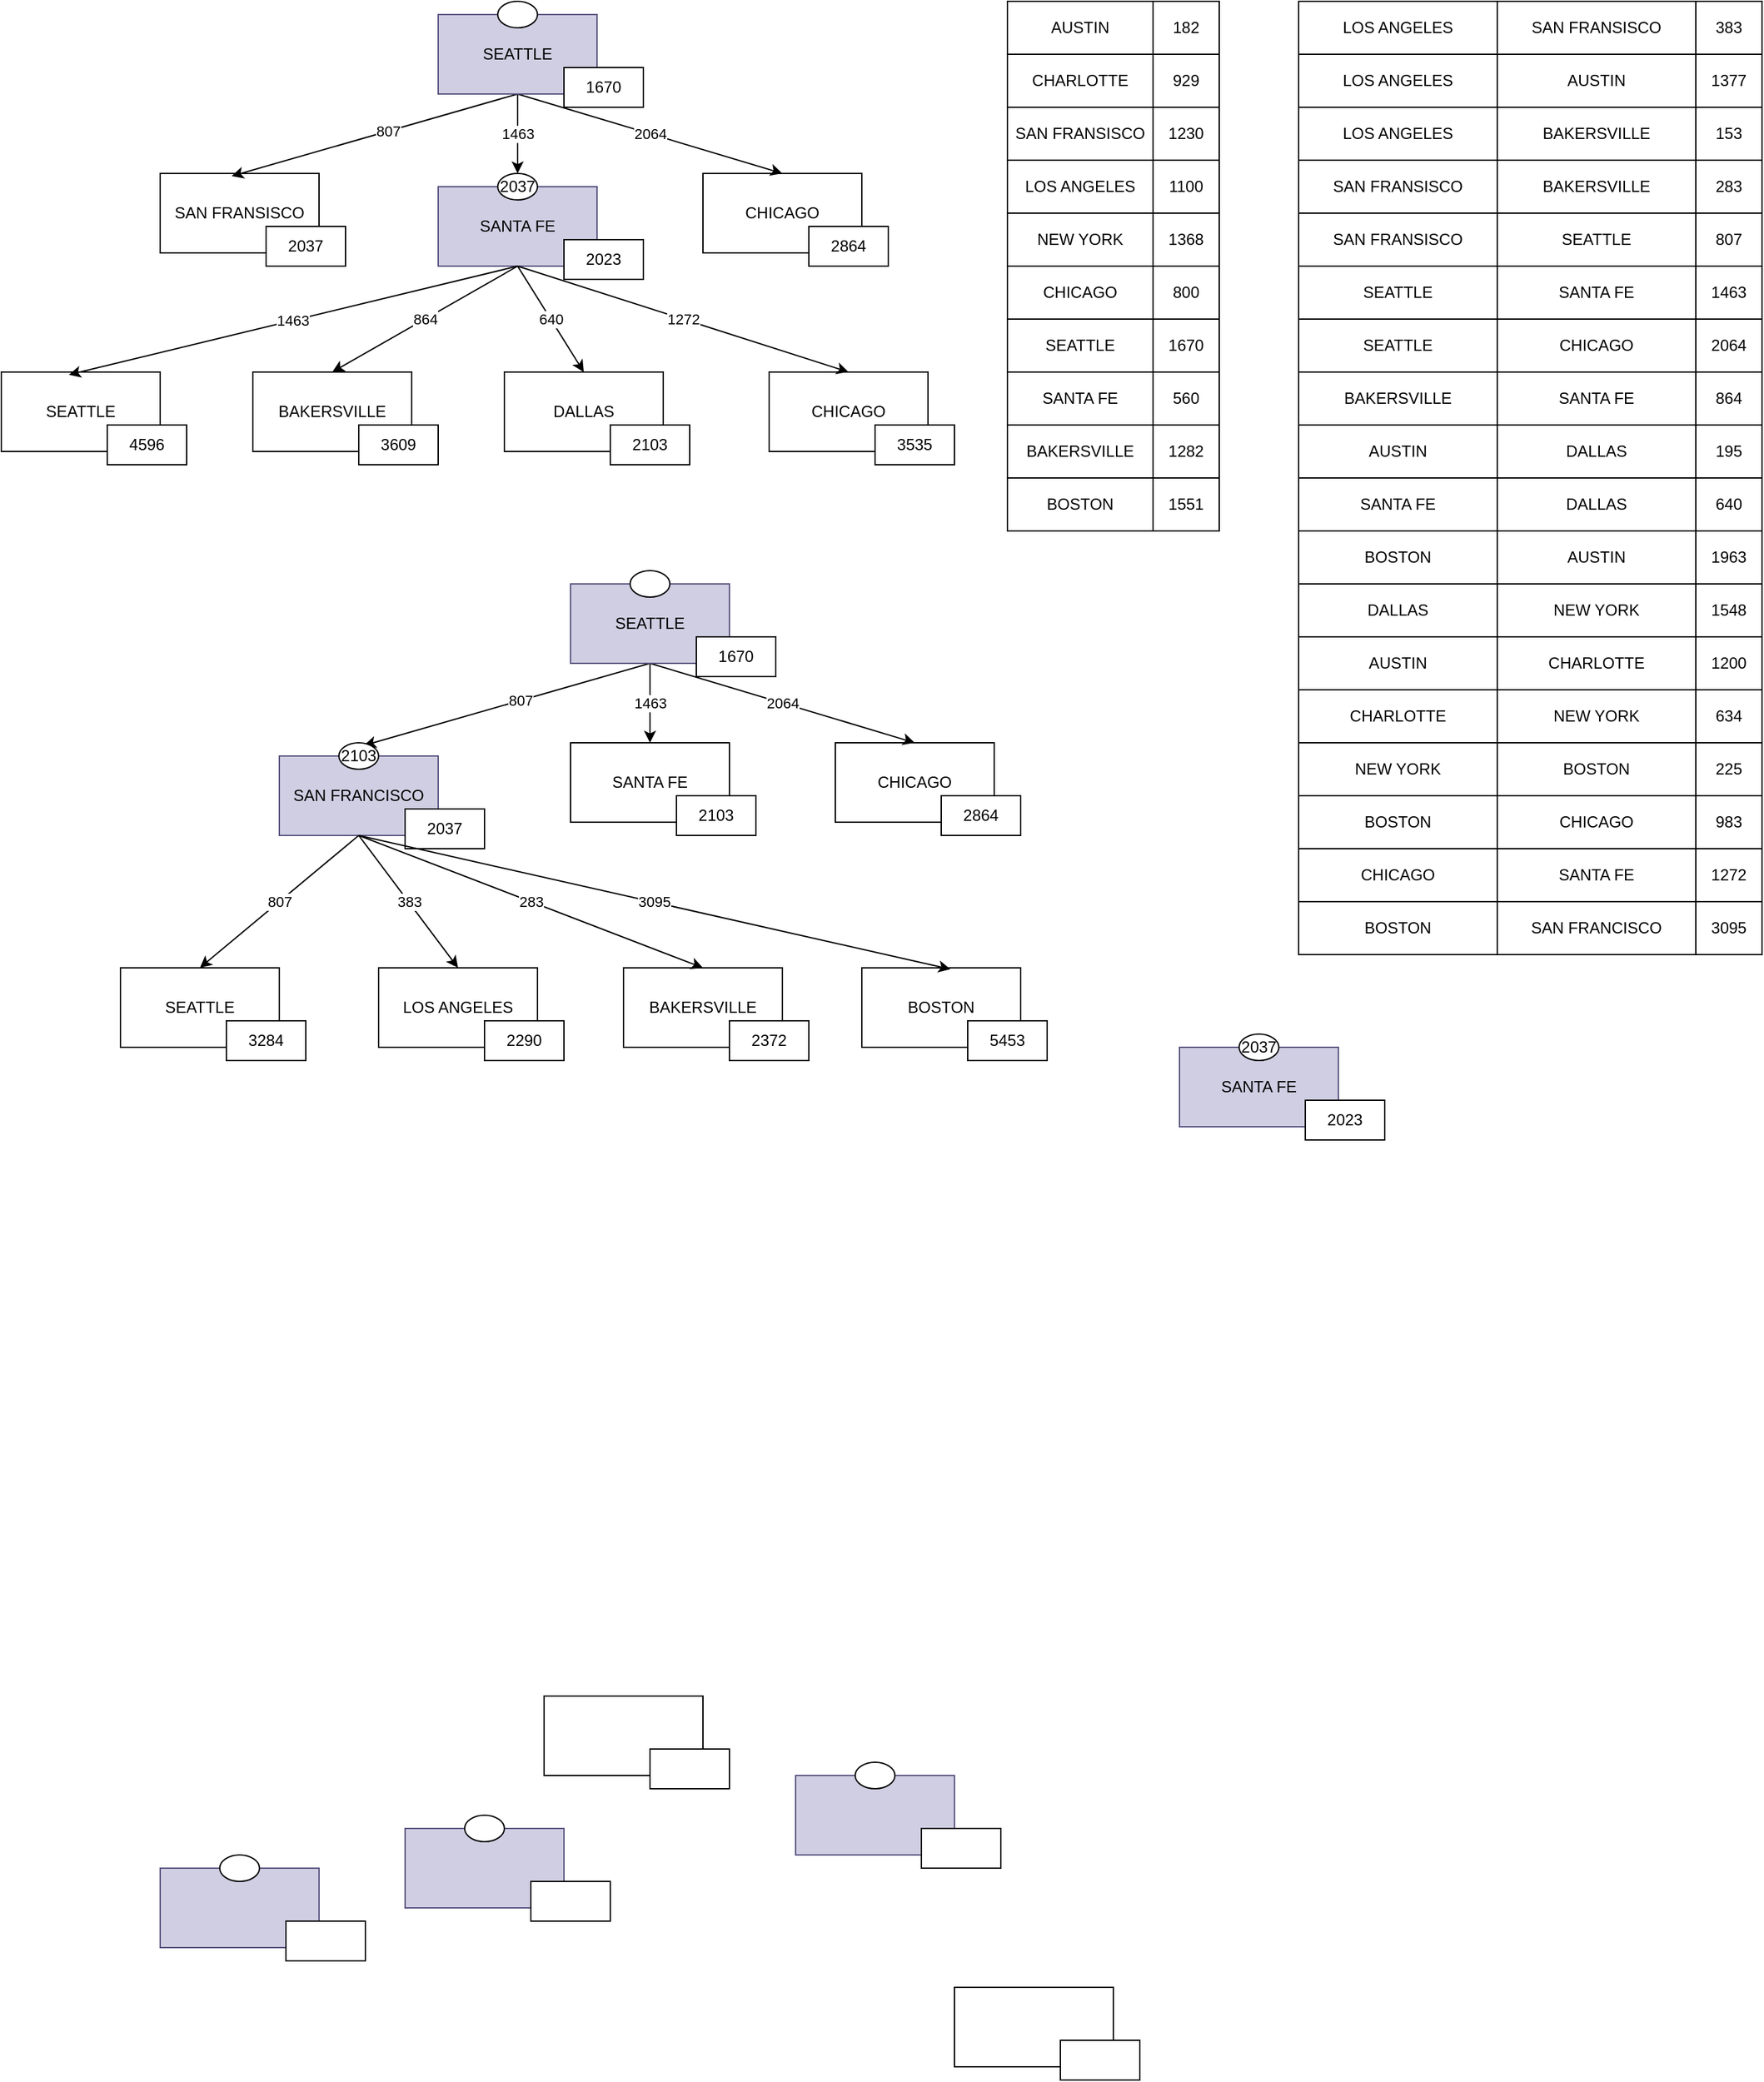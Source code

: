 <mxfile version="13.6.10" type="device"><diagram id="bH9QFuAdgPypdfpo-iJZ" name="Page-1"><mxGraphModel dx="1235" dy="683" grid="1" gridSize="10" guides="1" tooltips="1" connect="1" arrows="1" fold="1" page="1" pageScale="1" pageWidth="850" pageHeight="1100" math="0" shadow="0"><root><mxCell id="0"/><mxCell id="1" parent="0"/><mxCell id="TSPHm5yZlqrIMjkZUSyN-12" value="" style="group" vertex="1" connectable="0" parent="1"><mxGeometry x="530" y="200" width="140" height="70" as="geometry"/></mxCell><mxCell id="TSPHm5yZlqrIMjkZUSyN-13" value="" style="group" vertex="1" connectable="0" parent="TSPHm5yZlqrIMjkZUSyN-12"><mxGeometry width="140" height="70" as="geometry"/></mxCell><mxCell id="TSPHm5yZlqrIMjkZUSyN-14" value="CHICAGO" style="rounded=0;whiteSpace=wrap;html=1;" vertex="1" parent="TSPHm5yZlqrIMjkZUSyN-13"><mxGeometry width="120" height="60" as="geometry"/></mxCell><mxCell id="TSPHm5yZlqrIMjkZUSyN-15" value="2864" style="rounded=0;whiteSpace=wrap;html=1;" vertex="1" parent="TSPHm5yZlqrIMjkZUSyN-13"><mxGeometry x="80" y="40" width="60" height="30" as="geometry"/></mxCell><mxCell id="TSPHm5yZlqrIMjkZUSyN-16" value="" style="group" vertex="1" connectable="0" parent="1"><mxGeometry x="120" y="200" width="140" height="70" as="geometry"/></mxCell><mxCell id="TSPHm5yZlqrIMjkZUSyN-17" value="" style="group" vertex="1" connectable="0" parent="TSPHm5yZlqrIMjkZUSyN-16"><mxGeometry width="140" height="70" as="geometry"/></mxCell><mxCell id="TSPHm5yZlqrIMjkZUSyN-18" value="SAN FRANSISCO" style="rounded=0;whiteSpace=wrap;html=1;" vertex="1" parent="TSPHm5yZlqrIMjkZUSyN-17"><mxGeometry width="120" height="60" as="geometry"/></mxCell><mxCell id="TSPHm5yZlqrIMjkZUSyN-19" value="2037" style="rounded=0;whiteSpace=wrap;html=1;" vertex="1" parent="TSPHm5yZlqrIMjkZUSyN-17"><mxGeometry x="80" y="40" width="60" height="30" as="geometry"/></mxCell><mxCell id="TSPHm5yZlqrIMjkZUSyN-89" value="" style="shape=table;html=1;whiteSpace=wrap;startSize=0;container=1;collapsible=0;childLayout=tableLayout;" vertex="1" parent="1"><mxGeometry x="760" y="70" width="160" height="400" as="geometry"/></mxCell><mxCell id="TSPHm5yZlqrIMjkZUSyN-90" value="" style="shape=partialRectangle;html=1;whiteSpace=wrap;collapsible=0;dropTarget=0;pointerEvents=0;fillColor=none;top=0;left=0;bottom=0;right=0;points=[[0,0.5],[1,0.5]];portConstraint=eastwest;" vertex="1" parent="TSPHm5yZlqrIMjkZUSyN-89"><mxGeometry width="160" height="40" as="geometry"/></mxCell><mxCell id="TSPHm5yZlqrIMjkZUSyN-91" value="AUSTIN" style="shape=partialRectangle;html=1;whiteSpace=wrap;connectable=0;fillColor=none;top=0;left=0;bottom=0;right=0;overflow=hidden;" vertex="1" parent="TSPHm5yZlqrIMjkZUSyN-90"><mxGeometry width="110" height="40" as="geometry"/></mxCell><mxCell id="TSPHm5yZlqrIMjkZUSyN-92" value="182" style="shape=partialRectangle;html=1;whiteSpace=wrap;connectable=0;fillColor=none;top=0;left=0;bottom=0;right=0;overflow=hidden;" vertex="1" parent="TSPHm5yZlqrIMjkZUSyN-90"><mxGeometry x="110" width="50" height="40" as="geometry"/></mxCell><mxCell id="TSPHm5yZlqrIMjkZUSyN-94" value="" style="shape=partialRectangle;html=1;whiteSpace=wrap;collapsible=0;dropTarget=0;pointerEvents=0;fillColor=none;top=0;left=0;bottom=0;right=0;points=[[0,0.5],[1,0.5]];portConstraint=eastwest;" vertex="1" parent="TSPHm5yZlqrIMjkZUSyN-89"><mxGeometry y="40" width="160" height="40" as="geometry"/></mxCell><mxCell id="TSPHm5yZlqrIMjkZUSyN-95" value="CHARLOTTE" style="shape=partialRectangle;html=1;whiteSpace=wrap;connectable=0;fillColor=none;top=0;left=0;bottom=0;right=0;overflow=hidden;" vertex="1" parent="TSPHm5yZlqrIMjkZUSyN-94"><mxGeometry width="110" height="40" as="geometry"/></mxCell><mxCell id="TSPHm5yZlqrIMjkZUSyN-96" value="929" style="shape=partialRectangle;html=1;whiteSpace=wrap;connectable=0;fillColor=none;top=0;left=0;bottom=0;right=0;overflow=hidden;" vertex="1" parent="TSPHm5yZlqrIMjkZUSyN-94"><mxGeometry x="110" width="50" height="40" as="geometry"/></mxCell><mxCell id="TSPHm5yZlqrIMjkZUSyN-98" value="" style="shape=partialRectangle;html=1;whiteSpace=wrap;collapsible=0;dropTarget=0;pointerEvents=0;fillColor=none;top=0;left=0;bottom=0;right=0;points=[[0,0.5],[1,0.5]];portConstraint=eastwest;" vertex="1" parent="TSPHm5yZlqrIMjkZUSyN-89"><mxGeometry y="80" width="160" height="40" as="geometry"/></mxCell><mxCell id="TSPHm5yZlqrIMjkZUSyN-99" value="SAN FRANSISCO" style="shape=partialRectangle;html=1;whiteSpace=wrap;connectable=0;fillColor=none;top=0;left=0;bottom=0;right=0;overflow=hidden;" vertex="1" parent="TSPHm5yZlqrIMjkZUSyN-98"><mxGeometry width="110" height="40" as="geometry"/></mxCell><mxCell id="TSPHm5yZlqrIMjkZUSyN-100" value="1230" style="shape=partialRectangle;html=1;whiteSpace=wrap;connectable=0;fillColor=none;top=0;left=0;bottom=0;right=0;overflow=hidden;" vertex="1" parent="TSPHm5yZlqrIMjkZUSyN-98"><mxGeometry x="110" width="50" height="40" as="geometry"/></mxCell><mxCell id="TSPHm5yZlqrIMjkZUSyN-102" style="shape=partialRectangle;html=1;whiteSpace=wrap;collapsible=0;dropTarget=0;pointerEvents=0;fillColor=none;top=0;left=0;bottom=0;right=0;points=[[0,0.5],[1,0.5]];portConstraint=eastwest;" vertex="1" parent="TSPHm5yZlqrIMjkZUSyN-89"><mxGeometry y="120" width="160" height="40" as="geometry"/></mxCell><mxCell id="TSPHm5yZlqrIMjkZUSyN-103" value="LOS ANGELES" style="shape=partialRectangle;html=1;whiteSpace=wrap;connectable=0;fillColor=none;top=0;left=0;bottom=0;right=0;overflow=hidden;" vertex="1" parent="TSPHm5yZlqrIMjkZUSyN-102"><mxGeometry width="110" height="40" as="geometry"/></mxCell><mxCell id="TSPHm5yZlqrIMjkZUSyN-104" value="1100" style="shape=partialRectangle;html=1;whiteSpace=wrap;connectable=0;fillColor=none;top=0;left=0;bottom=0;right=0;overflow=hidden;" vertex="1" parent="TSPHm5yZlqrIMjkZUSyN-102"><mxGeometry x="110" width="50" height="40" as="geometry"/></mxCell><mxCell id="TSPHm5yZlqrIMjkZUSyN-105" style="shape=partialRectangle;html=1;whiteSpace=wrap;collapsible=0;dropTarget=0;pointerEvents=0;fillColor=none;top=0;left=0;bottom=0;right=0;points=[[0,0.5],[1,0.5]];portConstraint=eastwest;" vertex="1" parent="TSPHm5yZlqrIMjkZUSyN-89"><mxGeometry y="160" width="160" height="40" as="geometry"/></mxCell><mxCell id="TSPHm5yZlqrIMjkZUSyN-106" value="NEW YORK" style="shape=partialRectangle;html=1;whiteSpace=wrap;connectable=0;fillColor=none;top=0;left=0;bottom=0;right=0;overflow=hidden;" vertex="1" parent="TSPHm5yZlqrIMjkZUSyN-105"><mxGeometry width="110" height="40" as="geometry"/></mxCell><mxCell id="TSPHm5yZlqrIMjkZUSyN-107" value="1368" style="shape=partialRectangle;html=1;whiteSpace=wrap;connectable=0;fillColor=none;top=0;left=0;bottom=0;right=0;overflow=hidden;" vertex="1" parent="TSPHm5yZlqrIMjkZUSyN-105"><mxGeometry x="110" width="50" height="40" as="geometry"/></mxCell><mxCell id="TSPHm5yZlqrIMjkZUSyN-108" style="shape=partialRectangle;html=1;whiteSpace=wrap;collapsible=0;dropTarget=0;pointerEvents=0;fillColor=none;top=0;left=0;bottom=0;right=0;points=[[0,0.5],[1,0.5]];portConstraint=eastwest;" vertex="1" parent="TSPHm5yZlqrIMjkZUSyN-89"><mxGeometry y="200" width="160" height="40" as="geometry"/></mxCell><mxCell id="TSPHm5yZlqrIMjkZUSyN-109" value="CHICAGO" style="shape=partialRectangle;html=1;whiteSpace=wrap;connectable=0;fillColor=none;top=0;left=0;bottom=0;right=0;overflow=hidden;" vertex="1" parent="TSPHm5yZlqrIMjkZUSyN-108"><mxGeometry width="110" height="40" as="geometry"/></mxCell><mxCell id="TSPHm5yZlqrIMjkZUSyN-110" value="800" style="shape=partialRectangle;html=1;whiteSpace=wrap;connectable=0;fillColor=none;top=0;left=0;bottom=0;right=0;overflow=hidden;" vertex="1" parent="TSPHm5yZlqrIMjkZUSyN-108"><mxGeometry x="110" width="50" height="40" as="geometry"/></mxCell><mxCell id="TSPHm5yZlqrIMjkZUSyN-111" style="shape=partialRectangle;html=1;whiteSpace=wrap;collapsible=0;dropTarget=0;pointerEvents=0;fillColor=none;top=0;left=0;bottom=0;right=0;points=[[0,0.5],[1,0.5]];portConstraint=eastwest;" vertex="1" parent="TSPHm5yZlqrIMjkZUSyN-89"><mxGeometry y="240" width="160" height="40" as="geometry"/></mxCell><mxCell id="TSPHm5yZlqrIMjkZUSyN-112" value="SEATTLE" style="shape=partialRectangle;html=1;whiteSpace=wrap;connectable=0;fillColor=none;top=0;left=0;bottom=0;right=0;overflow=hidden;" vertex="1" parent="TSPHm5yZlqrIMjkZUSyN-111"><mxGeometry width="110" height="40" as="geometry"/></mxCell><mxCell id="TSPHm5yZlqrIMjkZUSyN-113" value="1670" style="shape=partialRectangle;html=1;whiteSpace=wrap;connectable=0;fillColor=none;top=0;left=0;bottom=0;right=0;overflow=hidden;" vertex="1" parent="TSPHm5yZlqrIMjkZUSyN-111"><mxGeometry x="110" width="50" height="40" as="geometry"/></mxCell><mxCell id="TSPHm5yZlqrIMjkZUSyN-114" style="shape=partialRectangle;html=1;whiteSpace=wrap;collapsible=0;dropTarget=0;pointerEvents=0;fillColor=none;top=0;left=0;bottom=0;right=0;points=[[0,0.5],[1,0.5]];portConstraint=eastwest;" vertex="1" parent="TSPHm5yZlqrIMjkZUSyN-89"><mxGeometry y="280" width="160" height="40" as="geometry"/></mxCell><mxCell id="TSPHm5yZlqrIMjkZUSyN-115" value="SANTA FE" style="shape=partialRectangle;html=1;whiteSpace=wrap;connectable=0;fillColor=none;top=0;left=0;bottom=0;right=0;overflow=hidden;" vertex="1" parent="TSPHm5yZlqrIMjkZUSyN-114"><mxGeometry width="110" height="40" as="geometry"/></mxCell><mxCell id="TSPHm5yZlqrIMjkZUSyN-116" value="560" style="shape=partialRectangle;html=1;whiteSpace=wrap;connectable=0;fillColor=none;top=0;left=0;bottom=0;right=0;overflow=hidden;" vertex="1" parent="TSPHm5yZlqrIMjkZUSyN-114"><mxGeometry x="110" width="50" height="40" as="geometry"/></mxCell><mxCell id="TSPHm5yZlqrIMjkZUSyN-117" style="shape=partialRectangle;html=1;whiteSpace=wrap;collapsible=0;dropTarget=0;pointerEvents=0;fillColor=none;top=0;left=0;bottom=0;right=0;points=[[0,0.5],[1,0.5]];portConstraint=eastwest;" vertex="1" parent="TSPHm5yZlqrIMjkZUSyN-89"><mxGeometry y="320" width="160" height="40" as="geometry"/></mxCell><mxCell id="TSPHm5yZlqrIMjkZUSyN-118" value="BAKERSVILLE" style="shape=partialRectangle;html=1;whiteSpace=wrap;connectable=0;fillColor=none;top=0;left=0;bottom=0;right=0;overflow=hidden;" vertex="1" parent="TSPHm5yZlqrIMjkZUSyN-117"><mxGeometry width="110" height="40" as="geometry"/></mxCell><mxCell id="TSPHm5yZlqrIMjkZUSyN-119" value="1282" style="shape=partialRectangle;html=1;whiteSpace=wrap;connectable=0;fillColor=none;top=0;left=0;bottom=0;right=0;overflow=hidden;" vertex="1" parent="TSPHm5yZlqrIMjkZUSyN-117"><mxGeometry x="110" width="50" height="40" as="geometry"/></mxCell><mxCell id="TSPHm5yZlqrIMjkZUSyN-120" style="shape=partialRectangle;html=1;whiteSpace=wrap;collapsible=0;dropTarget=0;pointerEvents=0;fillColor=none;top=0;left=0;bottom=0;right=0;points=[[0,0.5],[1,0.5]];portConstraint=eastwest;" vertex="1" parent="TSPHm5yZlqrIMjkZUSyN-89"><mxGeometry y="360" width="160" height="40" as="geometry"/></mxCell><mxCell id="TSPHm5yZlqrIMjkZUSyN-121" value="BOSTON" style="shape=partialRectangle;html=1;whiteSpace=wrap;connectable=0;fillColor=none;top=0;left=0;bottom=0;right=0;overflow=hidden;" vertex="1" parent="TSPHm5yZlqrIMjkZUSyN-120"><mxGeometry width="110" height="40" as="geometry"/></mxCell><mxCell id="TSPHm5yZlqrIMjkZUSyN-122" value="1551" style="shape=partialRectangle;html=1;whiteSpace=wrap;connectable=0;fillColor=none;top=0;left=0;bottom=0;right=0;overflow=hidden;" vertex="1" parent="TSPHm5yZlqrIMjkZUSyN-120"><mxGeometry x="110" width="50" height="40" as="geometry"/></mxCell><mxCell id="TSPHm5yZlqrIMjkZUSyN-24" value="" style="group" vertex="1" connectable="0" parent="1"><mxGeometry y="350" width="140" height="70" as="geometry"/></mxCell><mxCell id="TSPHm5yZlqrIMjkZUSyN-25" value="" style="group" vertex="1" connectable="0" parent="TSPHm5yZlqrIMjkZUSyN-24"><mxGeometry width="140" height="70" as="geometry"/></mxCell><mxCell id="TSPHm5yZlqrIMjkZUSyN-26" value="SEATTLE" style="rounded=0;whiteSpace=wrap;html=1;" vertex="1" parent="TSPHm5yZlqrIMjkZUSyN-25"><mxGeometry width="120" height="60" as="geometry"/></mxCell><mxCell id="TSPHm5yZlqrIMjkZUSyN-27" value="4596" style="rounded=0;whiteSpace=wrap;html=1;" vertex="1" parent="TSPHm5yZlqrIMjkZUSyN-25"><mxGeometry x="80" y="40" width="60" height="30" as="geometry"/></mxCell><mxCell id="TSPHm5yZlqrIMjkZUSyN-28" value="" style="group" vertex="1" connectable="0" parent="1"><mxGeometry x="380" y="350" width="140" height="70" as="geometry"/></mxCell><mxCell id="TSPHm5yZlqrIMjkZUSyN-29" value="" style="group" vertex="1" connectable="0" parent="TSPHm5yZlqrIMjkZUSyN-28"><mxGeometry width="140" height="70" as="geometry"/></mxCell><mxCell id="TSPHm5yZlqrIMjkZUSyN-30" value="DALLAS" style="rounded=0;whiteSpace=wrap;html=1;" vertex="1" parent="TSPHm5yZlqrIMjkZUSyN-29"><mxGeometry width="120" height="60" as="geometry"/></mxCell><mxCell id="TSPHm5yZlqrIMjkZUSyN-31" value="2103" style="rounded=0;whiteSpace=wrap;html=1;" vertex="1" parent="TSPHm5yZlqrIMjkZUSyN-29"><mxGeometry x="80" y="40" width="60" height="30" as="geometry"/></mxCell><mxCell id="TSPHm5yZlqrIMjkZUSyN-32" value="" style="group" vertex="1" connectable="0" parent="1"><mxGeometry x="580" y="350" width="140" height="70" as="geometry"/></mxCell><mxCell id="TSPHm5yZlqrIMjkZUSyN-33" value="" style="group" vertex="1" connectable="0" parent="TSPHm5yZlqrIMjkZUSyN-32"><mxGeometry width="140" height="70" as="geometry"/></mxCell><mxCell id="TSPHm5yZlqrIMjkZUSyN-34" value="CHICAGO" style="rounded=0;whiteSpace=wrap;html=1;" vertex="1" parent="TSPHm5yZlqrIMjkZUSyN-33"><mxGeometry width="120" height="60" as="geometry"/></mxCell><mxCell id="TSPHm5yZlqrIMjkZUSyN-35" value="3535" style="rounded=0;whiteSpace=wrap;html=1;" vertex="1" parent="TSPHm5yZlqrIMjkZUSyN-33"><mxGeometry x="80" y="40" width="60" height="30" as="geometry"/></mxCell><mxCell id="TSPHm5yZlqrIMjkZUSyN-36" style="edgeStyle=none;rounded=0;orthogonalLoop=1;jettySize=auto;html=1;exitX=0.5;exitY=1;exitDx=0;exitDy=0;entryX=0.45;entryY=0.033;entryDx=0;entryDy=0;entryPerimeter=0;" edge="1" parent="1" target="TSPHm5yZlqrIMjkZUSyN-18"><mxGeometry relative="1" as="geometry"><mxPoint x="390" y="140" as="sourcePoint"/></mxGeometry></mxCell><mxCell id="TSPHm5yZlqrIMjkZUSyN-88" value="807" style="edgeLabel;html=1;align=center;verticalAlign=middle;resizable=0;points=[];" vertex="1" connectable="0" parent="TSPHm5yZlqrIMjkZUSyN-36"><mxGeometry x="-0.093" relative="1" as="geometry"><mxPoint as="offset"/></mxGeometry></mxCell><mxCell id="TSPHm5yZlqrIMjkZUSyN-37" value="1463" style="edgeStyle=none;rounded=0;orthogonalLoop=1;jettySize=auto;html=1;exitX=0.5;exitY=1;exitDx=0;exitDy=0;entryX=0.5;entryY=0;entryDx=0;entryDy=0;" edge="1" parent="1"><mxGeometry relative="1" as="geometry"><mxPoint x="390" y="140" as="sourcePoint"/><mxPoint x="390" y="200" as="targetPoint"/></mxGeometry></mxCell><mxCell id="TSPHm5yZlqrIMjkZUSyN-38" value="2064" style="edgeStyle=none;rounded=0;orthogonalLoop=1;jettySize=auto;html=1;exitX=0.5;exitY=1;exitDx=0;exitDy=0;entryX=0.5;entryY=0;entryDx=0;entryDy=0;" edge="1" parent="1" target="TSPHm5yZlqrIMjkZUSyN-14"><mxGeometry relative="1" as="geometry"><mxPoint x="390" y="140" as="sourcePoint"/></mxGeometry></mxCell><mxCell id="TSPHm5yZlqrIMjkZUSyN-45" value="" style="group" vertex="1" connectable="0" parent="1"><mxGeometry x="330" y="70" width="155" height="80" as="geometry"/></mxCell><mxCell id="TSPHm5yZlqrIMjkZUSyN-42" value="SEATTLE" style="rounded=0;whiteSpace=wrap;html=1;fillColor=#d0cee2;strokeColor=#56517e;" vertex="1" parent="TSPHm5yZlqrIMjkZUSyN-45"><mxGeometry y="10" width="120" height="60" as="geometry"/></mxCell><mxCell id="TSPHm5yZlqrIMjkZUSyN-43" value="1670" style="rounded=0;whiteSpace=wrap;html=1;" vertex="1" parent="TSPHm5yZlqrIMjkZUSyN-45"><mxGeometry x="95" y="50" width="60" height="30" as="geometry"/></mxCell><mxCell id="TSPHm5yZlqrIMjkZUSyN-44" value="" style="ellipse;whiteSpace=wrap;html=1;" vertex="1" parent="TSPHm5yZlqrIMjkZUSyN-45"><mxGeometry x="45" width="30" height="20" as="geometry"/></mxCell><mxCell id="TSPHm5yZlqrIMjkZUSyN-46" value="" style="shape=image;html=1;verticalAlign=top;verticalLabelPosition=bottom;labelBackgroundColor=#ffffff;imageAspect=0;aspect=fixed;image=https://cdn4.iconfinder.com/data/icons/ionicons/512/icon-ios7-infinite-outline-128.png" vertex="1" parent="TSPHm5yZlqrIMjkZUSyN-45"><mxGeometry x="50" width="20" height="20" as="geometry"/></mxCell><mxCell id="TSPHm5yZlqrIMjkZUSyN-47" value="" style="group" vertex="1" connectable="0" parent="1"><mxGeometry x="330" y="200" width="155" height="80" as="geometry"/></mxCell><mxCell id="TSPHm5yZlqrIMjkZUSyN-48" value="SANTA FE" style="rounded=0;whiteSpace=wrap;html=1;fillColor=#d0cee2;strokeColor=#56517e;" vertex="1" parent="TSPHm5yZlqrIMjkZUSyN-47"><mxGeometry y="10" width="120" height="60" as="geometry"/></mxCell><mxCell id="TSPHm5yZlqrIMjkZUSyN-49" value="2023" style="rounded=0;whiteSpace=wrap;html=1;" vertex="1" parent="TSPHm5yZlqrIMjkZUSyN-47"><mxGeometry x="95" y="50" width="60" height="30" as="geometry"/></mxCell><mxCell id="TSPHm5yZlqrIMjkZUSyN-50" value="2037" style="ellipse;whiteSpace=wrap;html=1;" vertex="1" parent="TSPHm5yZlqrIMjkZUSyN-47"><mxGeometry x="45" width="30" height="20" as="geometry"/></mxCell><mxCell id="TSPHm5yZlqrIMjkZUSyN-127" value="" style="shape=table;html=1;whiteSpace=wrap;startSize=0;container=1;collapsible=0;childLayout=tableLayout;" vertex="1" parent="1"><mxGeometry x="980" y="70" width="350" height="720" as="geometry"/></mxCell><mxCell id="TSPHm5yZlqrIMjkZUSyN-128" value="" style="shape=partialRectangle;html=1;whiteSpace=wrap;collapsible=0;dropTarget=0;pointerEvents=0;fillColor=none;top=0;left=0;bottom=0;right=0;points=[[0,0.5],[1,0.5]];portConstraint=eastwest;" vertex="1" parent="TSPHm5yZlqrIMjkZUSyN-127"><mxGeometry width="350" height="40" as="geometry"/></mxCell><mxCell id="TSPHm5yZlqrIMjkZUSyN-129" value="LOS ANGELES" style="shape=partialRectangle;html=1;whiteSpace=wrap;connectable=0;fillColor=none;top=0;left=0;bottom=0;right=0;overflow=hidden;" vertex="1" parent="TSPHm5yZlqrIMjkZUSyN-128"><mxGeometry width="150" height="40" as="geometry"/></mxCell><mxCell id="TSPHm5yZlqrIMjkZUSyN-130" value="SAN FRANSISCO" style="shape=partialRectangle;html=1;whiteSpace=wrap;connectable=0;fillColor=none;top=0;left=0;bottom=0;right=0;overflow=hidden;" vertex="1" parent="TSPHm5yZlqrIMjkZUSyN-128"><mxGeometry x="150" width="150" height="40" as="geometry"/></mxCell><mxCell id="TSPHm5yZlqrIMjkZUSyN-131" value="383" style="shape=partialRectangle;html=1;whiteSpace=wrap;connectable=0;fillColor=none;top=0;left=0;bottom=0;right=0;overflow=hidden;" vertex="1" parent="TSPHm5yZlqrIMjkZUSyN-128"><mxGeometry x="300" width="50" height="40" as="geometry"/></mxCell><mxCell id="TSPHm5yZlqrIMjkZUSyN-132" value="" style="shape=partialRectangle;html=1;whiteSpace=wrap;collapsible=0;dropTarget=0;pointerEvents=0;fillColor=none;top=0;left=0;bottom=0;right=0;points=[[0,0.5],[1,0.5]];portConstraint=eastwest;" vertex="1" parent="TSPHm5yZlqrIMjkZUSyN-127"><mxGeometry y="40" width="350" height="40" as="geometry"/></mxCell><mxCell id="TSPHm5yZlqrIMjkZUSyN-133" value="LOS ANGELES" style="shape=partialRectangle;html=1;whiteSpace=wrap;connectable=0;fillColor=none;top=0;left=0;bottom=0;right=0;overflow=hidden;" vertex="1" parent="TSPHm5yZlqrIMjkZUSyN-132"><mxGeometry width="150" height="40" as="geometry"/></mxCell><mxCell id="TSPHm5yZlqrIMjkZUSyN-134" value="AUSTIN" style="shape=partialRectangle;html=1;whiteSpace=wrap;connectable=0;fillColor=none;top=0;left=0;bottom=0;right=0;overflow=hidden;" vertex="1" parent="TSPHm5yZlqrIMjkZUSyN-132"><mxGeometry x="150" width="150" height="40" as="geometry"/></mxCell><mxCell id="TSPHm5yZlqrIMjkZUSyN-135" value="1377" style="shape=partialRectangle;html=1;whiteSpace=wrap;connectable=0;fillColor=none;top=0;left=0;bottom=0;right=0;overflow=hidden;" vertex="1" parent="TSPHm5yZlqrIMjkZUSyN-132"><mxGeometry x="300" width="50" height="40" as="geometry"/></mxCell><mxCell id="TSPHm5yZlqrIMjkZUSyN-136" value="" style="shape=partialRectangle;html=1;whiteSpace=wrap;collapsible=0;dropTarget=0;pointerEvents=0;fillColor=none;top=0;left=0;bottom=0;right=0;points=[[0,0.5],[1,0.5]];portConstraint=eastwest;" vertex="1" parent="TSPHm5yZlqrIMjkZUSyN-127"><mxGeometry y="80" width="350" height="40" as="geometry"/></mxCell><mxCell id="TSPHm5yZlqrIMjkZUSyN-137" value="LOS ANGELES" style="shape=partialRectangle;html=1;whiteSpace=wrap;connectable=0;fillColor=none;top=0;left=0;bottom=0;right=0;overflow=hidden;" vertex="1" parent="TSPHm5yZlqrIMjkZUSyN-136"><mxGeometry width="150" height="40" as="geometry"/></mxCell><mxCell id="TSPHm5yZlqrIMjkZUSyN-138" value="BAKERSVILLE" style="shape=partialRectangle;html=1;whiteSpace=wrap;connectable=0;fillColor=none;top=0;left=0;bottom=0;right=0;overflow=hidden;" vertex="1" parent="TSPHm5yZlqrIMjkZUSyN-136"><mxGeometry x="150" width="150" height="40" as="geometry"/></mxCell><mxCell id="TSPHm5yZlqrIMjkZUSyN-139" value="153" style="shape=partialRectangle;html=1;whiteSpace=wrap;connectable=0;fillColor=none;top=0;left=0;bottom=0;right=0;overflow=hidden;" vertex="1" parent="TSPHm5yZlqrIMjkZUSyN-136"><mxGeometry x="300" width="50" height="40" as="geometry"/></mxCell><mxCell id="TSPHm5yZlqrIMjkZUSyN-140" style="shape=partialRectangle;html=1;whiteSpace=wrap;collapsible=0;dropTarget=0;pointerEvents=0;fillColor=none;top=0;left=0;bottom=0;right=0;points=[[0,0.5],[1,0.5]];portConstraint=eastwest;" vertex="1" parent="TSPHm5yZlqrIMjkZUSyN-127"><mxGeometry y="120" width="350" height="40" as="geometry"/></mxCell><mxCell id="TSPHm5yZlqrIMjkZUSyN-141" value="SAN FRANSISCO" style="shape=partialRectangle;html=1;whiteSpace=wrap;connectable=0;fillColor=none;top=0;left=0;bottom=0;right=0;overflow=hidden;" vertex="1" parent="TSPHm5yZlqrIMjkZUSyN-140"><mxGeometry width="150" height="40" as="geometry"/></mxCell><mxCell id="TSPHm5yZlqrIMjkZUSyN-142" value="BAKERSVILLE" style="shape=partialRectangle;html=1;whiteSpace=wrap;connectable=0;fillColor=none;top=0;left=0;bottom=0;right=0;overflow=hidden;" vertex="1" parent="TSPHm5yZlqrIMjkZUSyN-140"><mxGeometry x="150" width="150" height="40" as="geometry"/></mxCell><mxCell id="TSPHm5yZlqrIMjkZUSyN-143" value="283" style="shape=partialRectangle;html=1;whiteSpace=wrap;connectable=0;fillColor=none;top=0;left=0;bottom=0;right=0;overflow=hidden;" vertex="1" parent="TSPHm5yZlqrIMjkZUSyN-140"><mxGeometry x="300" width="50" height="40" as="geometry"/></mxCell><mxCell id="TSPHm5yZlqrIMjkZUSyN-144" style="shape=partialRectangle;html=1;whiteSpace=wrap;collapsible=0;dropTarget=0;pointerEvents=0;fillColor=none;top=0;left=0;bottom=0;right=0;points=[[0,0.5],[1,0.5]];portConstraint=eastwest;" vertex="1" parent="TSPHm5yZlqrIMjkZUSyN-127"><mxGeometry y="160" width="350" height="40" as="geometry"/></mxCell><mxCell id="TSPHm5yZlqrIMjkZUSyN-145" value="SAN FRANSISCO" style="shape=partialRectangle;html=1;whiteSpace=wrap;connectable=0;fillColor=none;top=0;left=0;bottom=0;right=0;overflow=hidden;" vertex="1" parent="TSPHm5yZlqrIMjkZUSyN-144"><mxGeometry width="150" height="40" as="geometry"/></mxCell><mxCell id="TSPHm5yZlqrIMjkZUSyN-146" value="SEATTLE" style="shape=partialRectangle;html=1;whiteSpace=wrap;connectable=0;fillColor=none;top=0;left=0;bottom=0;right=0;overflow=hidden;" vertex="1" parent="TSPHm5yZlqrIMjkZUSyN-144"><mxGeometry x="150" width="150" height="40" as="geometry"/></mxCell><mxCell id="TSPHm5yZlqrIMjkZUSyN-147" value="807" style="shape=partialRectangle;html=1;whiteSpace=wrap;connectable=0;fillColor=none;top=0;left=0;bottom=0;right=0;overflow=hidden;" vertex="1" parent="TSPHm5yZlqrIMjkZUSyN-144"><mxGeometry x="300" width="50" height="40" as="geometry"/></mxCell><mxCell id="TSPHm5yZlqrIMjkZUSyN-148" style="shape=partialRectangle;html=1;whiteSpace=wrap;collapsible=0;dropTarget=0;pointerEvents=0;fillColor=none;top=0;left=0;bottom=0;right=0;points=[[0,0.5],[1,0.5]];portConstraint=eastwest;" vertex="1" parent="TSPHm5yZlqrIMjkZUSyN-127"><mxGeometry y="200" width="350" height="40" as="geometry"/></mxCell><mxCell id="TSPHm5yZlqrIMjkZUSyN-149" value="SEATTLE" style="shape=partialRectangle;html=1;whiteSpace=wrap;connectable=0;fillColor=none;top=0;left=0;bottom=0;right=0;overflow=hidden;" vertex="1" parent="TSPHm5yZlqrIMjkZUSyN-148"><mxGeometry width="150" height="40" as="geometry"/></mxCell><mxCell id="TSPHm5yZlqrIMjkZUSyN-150" value="SANTA FE" style="shape=partialRectangle;html=1;whiteSpace=wrap;connectable=0;fillColor=none;top=0;left=0;bottom=0;right=0;overflow=hidden;" vertex="1" parent="TSPHm5yZlqrIMjkZUSyN-148"><mxGeometry x="150" width="150" height="40" as="geometry"/></mxCell><mxCell id="TSPHm5yZlqrIMjkZUSyN-151" value="1463" style="shape=partialRectangle;html=1;whiteSpace=wrap;connectable=0;fillColor=none;top=0;left=0;bottom=0;right=0;overflow=hidden;" vertex="1" parent="TSPHm5yZlqrIMjkZUSyN-148"><mxGeometry x="300" width="50" height="40" as="geometry"/></mxCell><mxCell id="TSPHm5yZlqrIMjkZUSyN-152" style="shape=partialRectangle;html=1;whiteSpace=wrap;collapsible=0;dropTarget=0;pointerEvents=0;fillColor=none;top=0;left=0;bottom=0;right=0;points=[[0,0.5],[1,0.5]];portConstraint=eastwest;" vertex="1" parent="TSPHm5yZlqrIMjkZUSyN-127"><mxGeometry y="240" width="350" height="40" as="geometry"/></mxCell><mxCell id="TSPHm5yZlqrIMjkZUSyN-153" value="SEATTLE" style="shape=partialRectangle;html=1;whiteSpace=wrap;connectable=0;fillColor=none;top=0;left=0;bottom=0;right=0;overflow=hidden;" vertex="1" parent="TSPHm5yZlqrIMjkZUSyN-152"><mxGeometry width="150" height="40" as="geometry"/></mxCell><mxCell id="TSPHm5yZlqrIMjkZUSyN-154" value="CHICAGO" style="shape=partialRectangle;html=1;whiteSpace=wrap;connectable=0;fillColor=none;top=0;left=0;bottom=0;right=0;overflow=hidden;" vertex="1" parent="TSPHm5yZlqrIMjkZUSyN-152"><mxGeometry x="150" width="150" height="40" as="geometry"/></mxCell><mxCell id="TSPHm5yZlqrIMjkZUSyN-155" value="2064" style="shape=partialRectangle;html=1;whiteSpace=wrap;connectable=0;fillColor=none;top=0;left=0;bottom=0;right=0;overflow=hidden;" vertex="1" parent="TSPHm5yZlqrIMjkZUSyN-152"><mxGeometry x="300" width="50" height="40" as="geometry"/></mxCell><mxCell id="TSPHm5yZlqrIMjkZUSyN-156" style="shape=partialRectangle;html=1;whiteSpace=wrap;collapsible=0;dropTarget=0;pointerEvents=0;fillColor=none;top=0;left=0;bottom=0;right=0;points=[[0,0.5],[1,0.5]];portConstraint=eastwest;" vertex="1" parent="TSPHm5yZlqrIMjkZUSyN-127"><mxGeometry y="280" width="350" height="40" as="geometry"/></mxCell><mxCell id="TSPHm5yZlqrIMjkZUSyN-157" value="BAKERSVILLE" style="shape=partialRectangle;html=1;whiteSpace=wrap;connectable=0;fillColor=none;top=0;left=0;bottom=0;right=0;overflow=hidden;" vertex="1" parent="TSPHm5yZlqrIMjkZUSyN-156"><mxGeometry width="150" height="40" as="geometry"/></mxCell><mxCell id="TSPHm5yZlqrIMjkZUSyN-158" value="SANTA FE" style="shape=partialRectangle;html=1;whiteSpace=wrap;connectable=0;fillColor=none;top=0;left=0;bottom=0;right=0;overflow=hidden;" vertex="1" parent="TSPHm5yZlqrIMjkZUSyN-156"><mxGeometry x="150" width="150" height="40" as="geometry"/></mxCell><mxCell id="TSPHm5yZlqrIMjkZUSyN-159" value="864" style="shape=partialRectangle;html=1;whiteSpace=wrap;connectable=0;fillColor=none;top=0;left=0;bottom=0;right=0;overflow=hidden;" vertex="1" parent="TSPHm5yZlqrIMjkZUSyN-156"><mxGeometry x="300" width="50" height="40" as="geometry"/></mxCell><mxCell id="TSPHm5yZlqrIMjkZUSyN-160" style="shape=partialRectangle;html=1;whiteSpace=wrap;collapsible=0;dropTarget=0;pointerEvents=0;fillColor=none;top=0;left=0;bottom=0;right=0;points=[[0,0.5],[1,0.5]];portConstraint=eastwest;" vertex="1" parent="TSPHm5yZlqrIMjkZUSyN-127"><mxGeometry y="320" width="350" height="40" as="geometry"/></mxCell><mxCell id="TSPHm5yZlqrIMjkZUSyN-161" value="AUSTIN" style="shape=partialRectangle;html=1;whiteSpace=wrap;connectable=0;fillColor=none;top=0;left=0;bottom=0;right=0;overflow=hidden;" vertex="1" parent="TSPHm5yZlqrIMjkZUSyN-160"><mxGeometry width="150" height="40" as="geometry"/></mxCell><mxCell id="TSPHm5yZlqrIMjkZUSyN-162" value="DALLAS" style="shape=partialRectangle;html=1;whiteSpace=wrap;connectable=0;fillColor=none;top=0;left=0;bottom=0;right=0;overflow=hidden;" vertex="1" parent="TSPHm5yZlqrIMjkZUSyN-160"><mxGeometry x="150" width="150" height="40" as="geometry"/></mxCell><mxCell id="TSPHm5yZlqrIMjkZUSyN-163" value="195" style="shape=partialRectangle;html=1;whiteSpace=wrap;connectable=0;fillColor=none;top=0;left=0;bottom=0;right=0;overflow=hidden;" vertex="1" parent="TSPHm5yZlqrIMjkZUSyN-160"><mxGeometry x="300" width="50" height="40" as="geometry"/></mxCell><mxCell id="TSPHm5yZlqrIMjkZUSyN-164" style="shape=partialRectangle;html=1;whiteSpace=wrap;collapsible=0;dropTarget=0;pointerEvents=0;fillColor=none;top=0;left=0;bottom=0;right=0;points=[[0,0.5],[1,0.5]];portConstraint=eastwest;" vertex="1" parent="TSPHm5yZlqrIMjkZUSyN-127"><mxGeometry y="360" width="350" height="40" as="geometry"/></mxCell><mxCell id="TSPHm5yZlqrIMjkZUSyN-165" value="SANTA FE" style="shape=partialRectangle;html=1;whiteSpace=wrap;connectable=0;fillColor=none;top=0;left=0;bottom=0;right=0;overflow=hidden;" vertex="1" parent="TSPHm5yZlqrIMjkZUSyN-164"><mxGeometry width="150" height="40" as="geometry"/></mxCell><mxCell id="TSPHm5yZlqrIMjkZUSyN-166" value="DALLAS" style="shape=partialRectangle;html=1;whiteSpace=wrap;connectable=0;fillColor=none;top=0;left=0;bottom=0;right=0;overflow=hidden;" vertex="1" parent="TSPHm5yZlqrIMjkZUSyN-164"><mxGeometry x="150" width="150" height="40" as="geometry"/></mxCell><mxCell id="TSPHm5yZlqrIMjkZUSyN-167" value="640" style="shape=partialRectangle;html=1;whiteSpace=wrap;connectable=0;fillColor=none;top=0;left=0;bottom=0;right=0;overflow=hidden;" vertex="1" parent="TSPHm5yZlqrIMjkZUSyN-164"><mxGeometry x="300" width="50" height="40" as="geometry"/></mxCell><mxCell id="TSPHm5yZlqrIMjkZUSyN-168" style="shape=partialRectangle;html=1;whiteSpace=wrap;collapsible=0;dropTarget=0;pointerEvents=0;fillColor=none;top=0;left=0;bottom=0;right=0;points=[[0,0.5],[1,0.5]];portConstraint=eastwest;" vertex="1" parent="TSPHm5yZlqrIMjkZUSyN-127"><mxGeometry y="400" width="350" height="40" as="geometry"/></mxCell><mxCell id="TSPHm5yZlqrIMjkZUSyN-169" value="BOSTON" style="shape=partialRectangle;html=1;whiteSpace=wrap;connectable=0;fillColor=none;top=0;left=0;bottom=0;right=0;overflow=hidden;" vertex="1" parent="TSPHm5yZlqrIMjkZUSyN-168"><mxGeometry width="150" height="40" as="geometry"/></mxCell><mxCell id="TSPHm5yZlqrIMjkZUSyN-170" value="AUSTIN" style="shape=partialRectangle;html=1;whiteSpace=wrap;connectable=0;fillColor=none;top=0;left=0;bottom=0;right=0;overflow=hidden;" vertex="1" parent="TSPHm5yZlqrIMjkZUSyN-168"><mxGeometry x="150" width="150" height="40" as="geometry"/></mxCell><mxCell id="TSPHm5yZlqrIMjkZUSyN-171" value="1963" style="shape=partialRectangle;html=1;whiteSpace=wrap;connectable=0;fillColor=none;top=0;left=0;bottom=0;right=0;overflow=hidden;" vertex="1" parent="TSPHm5yZlqrIMjkZUSyN-168"><mxGeometry x="300" width="50" height="40" as="geometry"/></mxCell><mxCell id="TSPHm5yZlqrIMjkZUSyN-172" style="shape=partialRectangle;html=1;whiteSpace=wrap;collapsible=0;dropTarget=0;pointerEvents=0;fillColor=none;top=0;left=0;bottom=0;right=0;points=[[0,0.5],[1,0.5]];portConstraint=eastwest;" vertex="1" parent="TSPHm5yZlqrIMjkZUSyN-127"><mxGeometry y="440" width="350" height="40" as="geometry"/></mxCell><mxCell id="TSPHm5yZlqrIMjkZUSyN-173" value="DALLAS" style="shape=partialRectangle;html=1;whiteSpace=wrap;connectable=0;fillColor=none;top=0;left=0;bottom=0;right=0;overflow=hidden;" vertex="1" parent="TSPHm5yZlqrIMjkZUSyN-172"><mxGeometry width="150" height="40" as="geometry"/></mxCell><mxCell id="TSPHm5yZlqrIMjkZUSyN-174" value="NEW YORK" style="shape=partialRectangle;html=1;whiteSpace=wrap;connectable=0;fillColor=none;top=0;left=0;bottom=0;right=0;overflow=hidden;" vertex="1" parent="TSPHm5yZlqrIMjkZUSyN-172"><mxGeometry x="150" width="150" height="40" as="geometry"/></mxCell><mxCell id="TSPHm5yZlqrIMjkZUSyN-175" value="1548" style="shape=partialRectangle;html=1;whiteSpace=wrap;connectable=0;fillColor=none;top=0;left=0;bottom=0;right=0;overflow=hidden;" vertex="1" parent="TSPHm5yZlqrIMjkZUSyN-172"><mxGeometry x="300" width="50" height="40" as="geometry"/></mxCell><mxCell id="TSPHm5yZlqrIMjkZUSyN-176" style="shape=partialRectangle;html=1;whiteSpace=wrap;collapsible=0;dropTarget=0;pointerEvents=0;fillColor=none;top=0;left=0;bottom=0;right=0;points=[[0,0.5],[1,0.5]];portConstraint=eastwest;" vertex="1" parent="TSPHm5yZlqrIMjkZUSyN-127"><mxGeometry y="480" width="350" height="40" as="geometry"/></mxCell><mxCell id="TSPHm5yZlqrIMjkZUSyN-177" value="AUSTIN" style="shape=partialRectangle;html=1;whiteSpace=wrap;connectable=0;fillColor=none;top=0;left=0;bottom=0;right=0;overflow=hidden;" vertex="1" parent="TSPHm5yZlqrIMjkZUSyN-176"><mxGeometry width="150" height="40" as="geometry"/></mxCell><mxCell id="TSPHm5yZlqrIMjkZUSyN-178" value="CHARLOTTE" style="shape=partialRectangle;html=1;whiteSpace=wrap;connectable=0;fillColor=none;top=0;left=0;bottom=0;right=0;overflow=hidden;" vertex="1" parent="TSPHm5yZlqrIMjkZUSyN-176"><mxGeometry x="150" width="150" height="40" as="geometry"/></mxCell><mxCell id="TSPHm5yZlqrIMjkZUSyN-179" value="1200" style="shape=partialRectangle;html=1;whiteSpace=wrap;connectable=0;fillColor=none;top=0;left=0;bottom=0;right=0;overflow=hidden;" vertex="1" parent="TSPHm5yZlqrIMjkZUSyN-176"><mxGeometry x="300" width="50" height="40" as="geometry"/></mxCell><mxCell id="TSPHm5yZlqrIMjkZUSyN-180" style="shape=partialRectangle;html=1;whiteSpace=wrap;collapsible=0;dropTarget=0;pointerEvents=0;fillColor=none;top=0;left=0;bottom=0;right=0;points=[[0,0.5],[1,0.5]];portConstraint=eastwest;" vertex="1" parent="TSPHm5yZlqrIMjkZUSyN-127"><mxGeometry y="520" width="350" height="40" as="geometry"/></mxCell><mxCell id="TSPHm5yZlqrIMjkZUSyN-181" value="CHARLOTTE" style="shape=partialRectangle;html=1;whiteSpace=wrap;connectable=0;fillColor=none;top=0;left=0;bottom=0;right=0;overflow=hidden;" vertex="1" parent="TSPHm5yZlqrIMjkZUSyN-180"><mxGeometry width="150" height="40" as="geometry"/></mxCell><mxCell id="TSPHm5yZlqrIMjkZUSyN-182" value="NEW YORK" style="shape=partialRectangle;html=1;whiteSpace=wrap;connectable=0;fillColor=none;top=0;left=0;bottom=0;right=0;overflow=hidden;" vertex="1" parent="TSPHm5yZlqrIMjkZUSyN-180"><mxGeometry x="150" width="150" height="40" as="geometry"/></mxCell><mxCell id="TSPHm5yZlqrIMjkZUSyN-183" value="634" style="shape=partialRectangle;html=1;whiteSpace=wrap;connectable=0;fillColor=none;top=0;left=0;bottom=0;right=0;overflow=hidden;" vertex="1" parent="TSPHm5yZlqrIMjkZUSyN-180"><mxGeometry x="300" width="50" height="40" as="geometry"/></mxCell><mxCell id="TSPHm5yZlqrIMjkZUSyN-184" style="shape=partialRectangle;html=1;whiteSpace=wrap;collapsible=0;dropTarget=0;pointerEvents=0;fillColor=none;top=0;left=0;bottom=0;right=0;points=[[0,0.5],[1,0.5]];portConstraint=eastwest;" vertex="1" parent="TSPHm5yZlqrIMjkZUSyN-127"><mxGeometry y="560" width="350" height="40" as="geometry"/></mxCell><mxCell id="TSPHm5yZlqrIMjkZUSyN-185" value="NEW YORK" style="shape=partialRectangle;html=1;whiteSpace=wrap;connectable=0;fillColor=none;top=0;left=0;bottom=0;right=0;overflow=hidden;" vertex="1" parent="TSPHm5yZlqrIMjkZUSyN-184"><mxGeometry width="150" height="40" as="geometry"/></mxCell><mxCell id="TSPHm5yZlqrIMjkZUSyN-186" value="BOSTON" style="shape=partialRectangle;html=1;whiteSpace=wrap;connectable=0;fillColor=none;top=0;left=0;bottom=0;right=0;overflow=hidden;" vertex="1" parent="TSPHm5yZlqrIMjkZUSyN-184"><mxGeometry x="150" width="150" height="40" as="geometry"/></mxCell><mxCell id="TSPHm5yZlqrIMjkZUSyN-187" value="225" style="shape=partialRectangle;html=1;whiteSpace=wrap;connectable=0;fillColor=none;top=0;left=0;bottom=0;right=0;overflow=hidden;" vertex="1" parent="TSPHm5yZlqrIMjkZUSyN-184"><mxGeometry x="300" width="50" height="40" as="geometry"/></mxCell><mxCell id="TSPHm5yZlqrIMjkZUSyN-200" style="shape=partialRectangle;html=1;whiteSpace=wrap;collapsible=0;dropTarget=0;pointerEvents=0;fillColor=none;top=0;left=0;bottom=0;right=0;points=[[0,0.5],[1,0.5]];portConstraint=eastwest;" vertex="1" parent="TSPHm5yZlqrIMjkZUSyN-127"><mxGeometry y="600" width="350" height="40" as="geometry"/></mxCell><mxCell id="TSPHm5yZlqrIMjkZUSyN-201" value="BOSTON" style="shape=partialRectangle;html=1;whiteSpace=wrap;connectable=0;fillColor=none;top=0;left=0;bottom=0;right=0;overflow=hidden;" vertex="1" parent="TSPHm5yZlqrIMjkZUSyN-200"><mxGeometry width="150" height="40" as="geometry"/></mxCell><mxCell id="TSPHm5yZlqrIMjkZUSyN-202" value="CHICAGO" style="shape=partialRectangle;html=1;whiteSpace=wrap;connectable=0;fillColor=none;top=0;left=0;bottom=0;right=0;overflow=hidden;" vertex="1" parent="TSPHm5yZlqrIMjkZUSyN-200"><mxGeometry x="150" width="150" height="40" as="geometry"/></mxCell><mxCell id="TSPHm5yZlqrIMjkZUSyN-203" value="983" style="shape=partialRectangle;html=1;whiteSpace=wrap;connectable=0;fillColor=none;top=0;left=0;bottom=0;right=0;overflow=hidden;" vertex="1" parent="TSPHm5yZlqrIMjkZUSyN-200"><mxGeometry x="300" width="50" height="40" as="geometry"/></mxCell><mxCell id="TSPHm5yZlqrIMjkZUSyN-196" style="shape=partialRectangle;html=1;whiteSpace=wrap;collapsible=0;dropTarget=0;pointerEvents=0;fillColor=none;top=0;left=0;bottom=0;right=0;points=[[0,0.5],[1,0.5]];portConstraint=eastwest;" vertex="1" parent="TSPHm5yZlqrIMjkZUSyN-127"><mxGeometry y="640" width="350" height="40" as="geometry"/></mxCell><mxCell id="TSPHm5yZlqrIMjkZUSyN-197" value="CHICAGO" style="shape=partialRectangle;html=1;whiteSpace=wrap;connectable=0;fillColor=none;top=0;left=0;bottom=0;right=0;overflow=hidden;" vertex="1" parent="TSPHm5yZlqrIMjkZUSyN-196"><mxGeometry width="150" height="40" as="geometry"/></mxCell><mxCell id="TSPHm5yZlqrIMjkZUSyN-198" value="SANTA FE" style="shape=partialRectangle;html=1;whiteSpace=wrap;connectable=0;fillColor=none;top=0;left=0;bottom=0;right=0;overflow=hidden;" vertex="1" parent="TSPHm5yZlqrIMjkZUSyN-196"><mxGeometry x="150" width="150" height="40" as="geometry"/></mxCell><mxCell id="TSPHm5yZlqrIMjkZUSyN-199" value="1272" style="shape=partialRectangle;html=1;whiteSpace=wrap;connectable=0;fillColor=none;top=0;left=0;bottom=0;right=0;overflow=hidden;" vertex="1" parent="TSPHm5yZlqrIMjkZUSyN-196"><mxGeometry x="300" width="50" height="40" as="geometry"/></mxCell><mxCell id="TSPHm5yZlqrIMjkZUSyN-192" style="shape=partialRectangle;html=1;whiteSpace=wrap;collapsible=0;dropTarget=0;pointerEvents=0;fillColor=none;top=0;left=0;bottom=0;right=0;points=[[0,0.5],[1,0.5]];portConstraint=eastwest;" vertex="1" parent="TSPHm5yZlqrIMjkZUSyN-127"><mxGeometry y="680" width="350" height="40" as="geometry"/></mxCell><mxCell id="TSPHm5yZlqrIMjkZUSyN-193" value="BOSTON" style="shape=partialRectangle;html=1;whiteSpace=wrap;connectable=0;fillColor=none;top=0;left=0;bottom=0;right=0;overflow=hidden;" vertex="1" parent="TSPHm5yZlqrIMjkZUSyN-192"><mxGeometry width="150" height="40" as="geometry"/></mxCell><mxCell id="TSPHm5yZlqrIMjkZUSyN-194" value="SAN FRANCISCO" style="shape=partialRectangle;html=1;whiteSpace=wrap;connectable=0;fillColor=none;top=0;left=0;bottom=0;right=0;overflow=hidden;" vertex="1" parent="TSPHm5yZlqrIMjkZUSyN-192"><mxGeometry x="150" width="150" height="40" as="geometry"/></mxCell><mxCell id="TSPHm5yZlqrIMjkZUSyN-195" value="3095" style="shape=partialRectangle;html=1;whiteSpace=wrap;connectable=0;fillColor=none;top=0;left=0;bottom=0;right=0;overflow=hidden;" vertex="1" parent="TSPHm5yZlqrIMjkZUSyN-192"><mxGeometry x="300" width="50" height="40" as="geometry"/></mxCell><mxCell id="TSPHm5yZlqrIMjkZUSyN-80" value="" style="group" vertex="1" connectable="0" parent="1"><mxGeometry x="190" y="350" width="140" height="70" as="geometry"/></mxCell><mxCell id="TSPHm5yZlqrIMjkZUSyN-81" value="" style="group" vertex="1" connectable="0" parent="TSPHm5yZlqrIMjkZUSyN-80"><mxGeometry width="140" height="70" as="geometry"/></mxCell><mxCell id="TSPHm5yZlqrIMjkZUSyN-82" value="BAKERSVILLE" style="rounded=0;whiteSpace=wrap;html=1;" vertex="1" parent="TSPHm5yZlqrIMjkZUSyN-81"><mxGeometry width="120" height="60" as="geometry"/></mxCell><mxCell id="TSPHm5yZlqrIMjkZUSyN-83" value="3609" style="rounded=0;whiteSpace=wrap;html=1;" vertex="1" parent="TSPHm5yZlqrIMjkZUSyN-81"><mxGeometry x="80" y="40" width="60" height="30" as="geometry"/></mxCell><mxCell id="TSPHm5yZlqrIMjkZUSyN-123" value="1463" style="edgeStyle=none;rounded=0;orthogonalLoop=1;jettySize=auto;html=1;exitX=0.5;exitY=1;exitDx=0;exitDy=0;entryX=0.425;entryY=0.033;entryDx=0;entryDy=0;entryPerimeter=0;" edge="1" parent="1" source="TSPHm5yZlqrIMjkZUSyN-48" target="TSPHm5yZlqrIMjkZUSyN-26"><mxGeometry relative="1" as="geometry"/></mxCell><mxCell id="TSPHm5yZlqrIMjkZUSyN-124" value="864" style="edgeStyle=none;rounded=0;orthogonalLoop=1;jettySize=auto;html=1;exitX=0.5;exitY=1;exitDx=0;exitDy=0;entryX=0.5;entryY=0;entryDx=0;entryDy=0;" edge="1" parent="1" source="TSPHm5yZlqrIMjkZUSyN-48" target="TSPHm5yZlqrIMjkZUSyN-82"><mxGeometry relative="1" as="geometry"/></mxCell><mxCell id="TSPHm5yZlqrIMjkZUSyN-125" value="640" style="edgeStyle=none;rounded=0;orthogonalLoop=1;jettySize=auto;html=1;exitX=0.5;exitY=1;exitDx=0;exitDy=0;entryX=0.5;entryY=0;entryDx=0;entryDy=0;" edge="1" parent="1" source="TSPHm5yZlqrIMjkZUSyN-48" target="TSPHm5yZlqrIMjkZUSyN-30"><mxGeometry relative="1" as="geometry"/></mxCell><mxCell id="TSPHm5yZlqrIMjkZUSyN-126" value="1272" style="edgeStyle=none;rounded=0;orthogonalLoop=1;jettySize=auto;html=1;exitX=0.5;exitY=1;exitDx=0;exitDy=0;entryX=0.5;entryY=0;entryDx=0;entryDy=0;" edge="1" parent="1" source="TSPHm5yZlqrIMjkZUSyN-48" target="TSPHm5yZlqrIMjkZUSyN-34"><mxGeometry relative="1" as="geometry"/></mxCell><mxCell id="TSPHm5yZlqrIMjkZUSyN-204" value="" style="group" vertex="1" connectable="0" parent="1"><mxGeometry x="630" y="630" width="140" height="70" as="geometry"/></mxCell><mxCell id="TSPHm5yZlqrIMjkZUSyN-205" value="" style="group" vertex="1" connectable="0" parent="TSPHm5yZlqrIMjkZUSyN-204"><mxGeometry width="140" height="70" as="geometry"/></mxCell><mxCell id="TSPHm5yZlqrIMjkZUSyN-206" value="CHICAGO" style="rounded=0;whiteSpace=wrap;html=1;" vertex="1" parent="TSPHm5yZlqrIMjkZUSyN-205"><mxGeometry width="120" height="60" as="geometry"/></mxCell><mxCell id="TSPHm5yZlqrIMjkZUSyN-207" value="2864" style="rounded=0;whiteSpace=wrap;html=1;" vertex="1" parent="TSPHm5yZlqrIMjkZUSyN-205"><mxGeometry x="80" y="40" width="60" height="30" as="geometry"/></mxCell><mxCell id="TSPHm5yZlqrIMjkZUSyN-224" style="edgeStyle=none;rounded=0;orthogonalLoop=1;jettySize=auto;html=1;exitX=0.5;exitY=1;exitDx=0;exitDy=0;entryX=0.45;entryY=0.033;entryDx=0;entryDy=0;entryPerimeter=0;" edge="1" parent="1"><mxGeometry relative="1" as="geometry"><mxPoint x="490" y="570" as="sourcePoint"/><mxPoint x="274" y="631.98" as="targetPoint"/></mxGeometry></mxCell><mxCell id="TSPHm5yZlqrIMjkZUSyN-225" value="807" style="edgeLabel;html=1;align=center;verticalAlign=middle;resizable=0;points=[];" vertex="1" connectable="0" parent="TSPHm5yZlqrIMjkZUSyN-224"><mxGeometry x="-0.093" relative="1" as="geometry"><mxPoint as="offset"/></mxGeometry></mxCell><mxCell id="TSPHm5yZlqrIMjkZUSyN-226" value="1463" style="edgeStyle=none;rounded=0;orthogonalLoop=1;jettySize=auto;html=1;exitX=0.5;exitY=1;exitDx=0;exitDy=0;entryX=0.5;entryY=0;entryDx=0;entryDy=0;" edge="1" parent="1"><mxGeometry relative="1" as="geometry"><mxPoint x="490" y="570" as="sourcePoint"/><mxPoint x="490" y="630" as="targetPoint"/></mxGeometry></mxCell><mxCell id="TSPHm5yZlqrIMjkZUSyN-227" value="2064" style="edgeStyle=none;rounded=0;orthogonalLoop=1;jettySize=auto;html=1;exitX=0.5;exitY=1;exitDx=0;exitDy=0;entryX=0.5;entryY=0;entryDx=0;entryDy=0;" edge="1" parent="1" target="TSPHm5yZlqrIMjkZUSyN-206"><mxGeometry relative="1" as="geometry"><mxPoint x="490" y="570" as="sourcePoint"/></mxGeometry></mxCell><mxCell id="TSPHm5yZlqrIMjkZUSyN-228" value="" style="group" vertex="1" connectable="0" parent="1"><mxGeometry x="430" y="500" width="155" height="80" as="geometry"/></mxCell><mxCell id="TSPHm5yZlqrIMjkZUSyN-229" value="SEATTLE" style="rounded=0;whiteSpace=wrap;html=1;fillColor=#d0cee2;strokeColor=#56517e;" vertex="1" parent="TSPHm5yZlqrIMjkZUSyN-228"><mxGeometry y="10" width="120" height="60" as="geometry"/></mxCell><mxCell id="TSPHm5yZlqrIMjkZUSyN-230" value="1670" style="rounded=0;whiteSpace=wrap;html=1;" vertex="1" parent="TSPHm5yZlqrIMjkZUSyN-228"><mxGeometry x="95" y="50" width="60" height="30" as="geometry"/></mxCell><mxCell id="TSPHm5yZlqrIMjkZUSyN-231" value="" style="ellipse;whiteSpace=wrap;html=1;" vertex="1" parent="TSPHm5yZlqrIMjkZUSyN-228"><mxGeometry x="45" width="30" height="20" as="geometry"/></mxCell><mxCell id="TSPHm5yZlqrIMjkZUSyN-232" value="" style="shape=image;html=1;verticalAlign=top;verticalLabelPosition=bottom;labelBackgroundColor=#ffffff;imageAspect=0;aspect=fixed;image=https://cdn4.iconfinder.com/data/icons/ionicons/512/icon-ios7-infinite-outline-128.png" vertex="1" parent="TSPHm5yZlqrIMjkZUSyN-228"><mxGeometry x="50" width="20" height="20" as="geometry"/></mxCell><mxCell id="TSPHm5yZlqrIMjkZUSyN-233" value="" style="group" vertex="1" connectable="0" parent="1"><mxGeometry x="890" y="850" width="155" height="80" as="geometry"/></mxCell><mxCell id="TSPHm5yZlqrIMjkZUSyN-234" value="SANTA FE" style="rounded=0;whiteSpace=wrap;html=1;fillColor=#d0cee2;strokeColor=#56517e;" vertex="1" parent="TSPHm5yZlqrIMjkZUSyN-233"><mxGeometry y="10" width="120" height="60" as="geometry"/></mxCell><mxCell id="TSPHm5yZlqrIMjkZUSyN-235" value="2023" style="rounded=0;whiteSpace=wrap;html=1;" vertex="1" parent="TSPHm5yZlqrIMjkZUSyN-233"><mxGeometry x="95" y="50" width="60" height="30" as="geometry"/></mxCell><mxCell id="TSPHm5yZlqrIMjkZUSyN-236" value="2037" style="ellipse;whiteSpace=wrap;html=1;" vertex="1" parent="TSPHm5yZlqrIMjkZUSyN-233"><mxGeometry x="45" width="30" height="20" as="geometry"/></mxCell><mxCell id="TSPHm5yZlqrIMjkZUSyN-56" value="" style="group" vertex="1" connectable="0" parent="1"><mxGeometry x="120" y="1470" width="155" height="80" as="geometry"/></mxCell><mxCell id="TSPHm5yZlqrIMjkZUSyN-57" value="" style="rounded=0;whiteSpace=wrap;html=1;fillColor=#d0cee2;strokeColor=#56517e;" vertex="1" parent="TSPHm5yZlqrIMjkZUSyN-56"><mxGeometry y="10" width="120" height="60" as="geometry"/></mxCell><mxCell id="TSPHm5yZlqrIMjkZUSyN-58" value="" style="rounded=0;whiteSpace=wrap;html=1;" vertex="1" parent="TSPHm5yZlqrIMjkZUSyN-56"><mxGeometry x="95" y="50" width="60" height="30" as="geometry"/></mxCell><mxCell id="TSPHm5yZlqrIMjkZUSyN-59" value="" style="ellipse;whiteSpace=wrap;html=1;" vertex="1" parent="TSPHm5yZlqrIMjkZUSyN-56"><mxGeometry x="45" width="30" height="20" as="geometry"/></mxCell><mxCell id="TSPHm5yZlqrIMjkZUSyN-60" value="" style="group" vertex="1" connectable="0" parent="1"><mxGeometry x="210" y="630" width="155" height="80" as="geometry"/></mxCell><mxCell id="TSPHm5yZlqrIMjkZUSyN-61" value="SAN FRANCISCO" style="rounded=0;whiteSpace=wrap;html=1;fillColor=#d0cee2;strokeColor=#56517e;" vertex="1" parent="TSPHm5yZlqrIMjkZUSyN-60"><mxGeometry y="10" width="120" height="60" as="geometry"/></mxCell><mxCell id="TSPHm5yZlqrIMjkZUSyN-62" value="2037" style="rounded=0;whiteSpace=wrap;html=1;" vertex="1" parent="TSPHm5yZlqrIMjkZUSyN-60"><mxGeometry x="95" y="50" width="60" height="30" as="geometry"/></mxCell><mxCell id="TSPHm5yZlqrIMjkZUSyN-63" value="2103" style="ellipse;whiteSpace=wrap;html=1;" vertex="1" parent="TSPHm5yZlqrIMjkZUSyN-60"><mxGeometry x="45" width="30" height="20" as="geometry"/></mxCell><mxCell id="TSPHm5yZlqrIMjkZUSyN-64" value="" style="group" vertex="1" connectable="0" parent="1"><mxGeometry x="305" y="1440" width="155" height="80" as="geometry"/></mxCell><mxCell id="TSPHm5yZlqrIMjkZUSyN-65" value="" style="rounded=0;whiteSpace=wrap;html=1;fillColor=#d0cee2;strokeColor=#56517e;" vertex="1" parent="TSPHm5yZlqrIMjkZUSyN-64"><mxGeometry y="10" width="120" height="60" as="geometry"/></mxCell><mxCell id="TSPHm5yZlqrIMjkZUSyN-66" value="" style="rounded=0;whiteSpace=wrap;html=1;" vertex="1" parent="TSPHm5yZlqrIMjkZUSyN-64"><mxGeometry x="95" y="50" width="60" height="30" as="geometry"/></mxCell><mxCell id="TSPHm5yZlqrIMjkZUSyN-67" value="" style="ellipse;whiteSpace=wrap;html=1;" vertex="1" parent="TSPHm5yZlqrIMjkZUSyN-64"><mxGeometry x="45" width="30" height="20" as="geometry"/></mxCell><mxCell id="TSPHm5yZlqrIMjkZUSyN-68" value="" style="group" vertex="1" connectable="0" parent="1"><mxGeometry x="600" y="1400" width="155" height="80" as="geometry"/></mxCell><mxCell id="TSPHm5yZlqrIMjkZUSyN-69" value="" style="rounded=0;whiteSpace=wrap;html=1;fillColor=#d0cee2;strokeColor=#56517e;" vertex="1" parent="TSPHm5yZlqrIMjkZUSyN-68"><mxGeometry y="10" width="120" height="60" as="geometry"/></mxCell><mxCell id="TSPHm5yZlqrIMjkZUSyN-70" value="" style="rounded=0;whiteSpace=wrap;html=1;" vertex="1" parent="TSPHm5yZlqrIMjkZUSyN-68"><mxGeometry x="95" y="50" width="60" height="30" as="geometry"/></mxCell><mxCell id="TSPHm5yZlqrIMjkZUSyN-71" value="" style="ellipse;whiteSpace=wrap;html=1;" vertex="1" parent="TSPHm5yZlqrIMjkZUSyN-68"><mxGeometry x="45" width="30" height="20" as="geometry"/></mxCell><mxCell id="TSPHm5yZlqrIMjkZUSyN-84" value="" style="group" vertex="1" connectable="0" parent="1"><mxGeometry x="720" y="1570" width="140" height="70" as="geometry"/></mxCell><mxCell id="TSPHm5yZlqrIMjkZUSyN-85" value="" style="group" vertex="1" connectable="0" parent="TSPHm5yZlqrIMjkZUSyN-84"><mxGeometry width="140" height="70" as="geometry"/></mxCell><mxCell id="TSPHm5yZlqrIMjkZUSyN-86" value="" style="rounded=0;whiteSpace=wrap;html=1;" vertex="1" parent="TSPHm5yZlqrIMjkZUSyN-85"><mxGeometry width="120" height="60" as="geometry"/></mxCell><mxCell id="TSPHm5yZlqrIMjkZUSyN-87" value="" style="rounded=0;whiteSpace=wrap;html=1;" vertex="1" parent="TSPHm5yZlqrIMjkZUSyN-85"><mxGeometry x="80" y="40" width="60" height="30" as="geometry"/></mxCell><mxCell id="TSPHm5yZlqrIMjkZUSyN-247" value="" style="group" vertex="1" connectable="0" parent="1"><mxGeometry x="285" y="800" width="140" height="70" as="geometry"/></mxCell><mxCell id="TSPHm5yZlqrIMjkZUSyN-72" value="" style="group" vertex="1" connectable="0" parent="TSPHm5yZlqrIMjkZUSyN-247"><mxGeometry width="140" height="70" as="geometry"/></mxCell><mxCell id="TSPHm5yZlqrIMjkZUSyN-73" value="" style="group" vertex="1" connectable="0" parent="TSPHm5yZlqrIMjkZUSyN-72"><mxGeometry width="140" height="70" as="geometry"/></mxCell><mxCell id="TSPHm5yZlqrIMjkZUSyN-74" value="LOS ANGELES" style="rounded=0;whiteSpace=wrap;html=1;" vertex="1" parent="TSPHm5yZlqrIMjkZUSyN-73"><mxGeometry width="120" height="60" as="geometry"/></mxCell><mxCell id="TSPHm5yZlqrIMjkZUSyN-75" value="2290" style="rounded=0;whiteSpace=wrap;html=1;" vertex="1" parent="TSPHm5yZlqrIMjkZUSyN-73"><mxGeometry x="80" y="40" width="60" height="30" as="geometry"/></mxCell><mxCell id="TSPHm5yZlqrIMjkZUSyN-248" value="" style="group" vertex="1" connectable="0" parent="1"><mxGeometry x="470" y="800" width="140" height="70" as="geometry"/></mxCell><mxCell id="TSPHm5yZlqrIMjkZUSyN-249" value="" style="group" vertex="1" connectable="0" parent="TSPHm5yZlqrIMjkZUSyN-248"><mxGeometry width="140" height="70" as="geometry"/></mxCell><mxCell id="TSPHm5yZlqrIMjkZUSyN-250" value="" style="group" vertex="1" connectable="0" parent="TSPHm5yZlqrIMjkZUSyN-249"><mxGeometry width="140" height="70" as="geometry"/></mxCell><mxCell id="TSPHm5yZlqrIMjkZUSyN-251" value="BAKERSVILLE" style="rounded=0;whiteSpace=wrap;html=1;" vertex="1" parent="TSPHm5yZlqrIMjkZUSyN-250"><mxGeometry width="120" height="60" as="geometry"/></mxCell><mxCell id="TSPHm5yZlqrIMjkZUSyN-252" value="2372" style="rounded=0;whiteSpace=wrap;html=1;" vertex="1" parent="TSPHm5yZlqrIMjkZUSyN-250"><mxGeometry x="80" y="40" width="60" height="30" as="geometry"/></mxCell><mxCell id="TSPHm5yZlqrIMjkZUSyN-253" value="" style="group" vertex="1" connectable="0" parent="1"><mxGeometry x="90" y="800" width="140" height="70" as="geometry"/></mxCell><mxCell id="TSPHm5yZlqrIMjkZUSyN-254" value="" style="group" vertex="1" connectable="0" parent="TSPHm5yZlqrIMjkZUSyN-253"><mxGeometry width="140" height="70" as="geometry"/></mxCell><mxCell id="TSPHm5yZlqrIMjkZUSyN-255" value="" style="group" vertex="1" connectable="0" parent="TSPHm5yZlqrIMjkZUSyN-254"><mxGeometry width="140" height="70" as="geometry"/></mxCell><mxCell id="TSPHm5yZlqrIMjkZUSyN-256" value="SEATTLE" style="rounded=0;whiteSpace=wrap;html=1;" vertex="1" parent="TSPHm5yZlqrIMjkZUSyN-255"><mxGeometry width="120" height="60" as="geometry"/></mxCell><mxCell id="TSPHm5yZlqrIMjkZUSyN-257" value="3284" style="rounded=0;whiteSpace=wrap;html=1;" vertex="1" parent="TSPHm5yZlqrIMjkZUSyN-255"><mxGeometry x="80" y="40" width="60" height="30" as="geometry"/></mxCell><mxCell id="TSPHm5yZlqrIMjkZUSyN-258" value="" style="group" vertex="1" connectable="0" parent="1"><mxGeometry x="650" y="800" width="140" height="70" as="geometry"/></mxCell><mxCell id="TSPHm5yZlqrIMjkZUSyN-259" value="" style="group" vertex="1" connectable="0" parent="TSPHm5yZlqrIMjkZUSyN-258"><mxGeometry width="140" height="70" as="geometry"/></mxCell><mxCell id="TSPHm5yZlqrIMjkZUSyN-260" value="" style="group" vertex="1" connectable="0" parent="TSPHm5yZlqrIMjkZUSyN-259"><mxGeometry width="140" height="70" as="geometry"/></mxCell><mxCell id="TSPHm5yZlqrIMjkZUSyN-261" value="BOSTON" style="rounded=0;whiteSpace=wrap;html=1;" vertex="1" parent="TSPHm5yZlqrIMjkZUSyN-260"><mxGeometry width="120" height="60" as="geometry"/></mxCell><mxCell id="TSPHm5yZlqrIMjkZUSyN-262" value="5453" style="rounded=0;whiteSpace=wrap;html=1;" vertex="1" parent="TSPHm5yZlqrIMjkZUSyN-260"><mxGeometry x="80" y="40" width="60" height="30" as="geometry"/></mxCell><mxCell id="TSPHm5yZlqrIMjkZUSyN-263" value="" style="group" vertex="1" connectable="0" parent="1"><mxGeometry x="410" y="1350" width="140" height="70" as="geometry"/></mxCell><mxCell id="TSPHm5yZlqrIMjkZUSyN-264" value="" style="group" vertex="1" connectable="0" parent="TSPHm5yZlqrIMjkZUSyN-263"><mxGeometry width="140" height="70" as="geometry"/></mxCell><mxCell id="TSPHm5yZlqrIMjkZUSyN-265" value="" style="group" vertex="1" connectable="0" parent="TSPHm5yZlqrIMjkZUSyN-264"><mxGeometry width="140" height="70" as="geometry"/></mxCell><mxCell id="TSPHm5yZlqrIMjkZUSyN-266" value="" style="rounded=0;whiteSpace=wrap;html=1;" vertex="1" parent="TSPHm5yZlqrIMjkZUSyN-265"><mxGeometry width="120" height="60" as="geometry"/></mxCell><mxCell id="TSPHm5yZlqrIMjkZUSyN-267" value="" style="rounded=0;whiteSpace=wrap;html=1;" vertex="1" parent="TSPHm5yZlqrIMjkZUSyN-265"><mxGeometry x="80" y="40" width="60" height="30" as="geometry"/></mxCell><mxCell id="TSPHm5yZlqrIMjkZUSyN-268" value="" style="group" vertex="1" connectable="0" parent="1"><mxGeometry x="430" y="630" width="140" height="70" as="geometry"/></mxCell><mxCell id="TSPHm5yZlqrIMjkZUSyN-269" value="" style="group" vertex="1" connectable="0" parent="TSPHm5yZlqrIMjkZUSyN-268"><mxGeometry width="140" height="70" as="geometry"/></mxCell><mxCell id="TSPHm5yZlqrIMjkZUSyN-270" value="" style="group" vertex="1" connectable="0" parent="TSPHm5yZlqrIMjkZUSyN-269"><mxGeometry width="140" height="70" as="geometry"/></mxCell><mxCell id="TSPHm5yZlqrIMjkZUSyN-271" value="SANTA FE" style="rounded=0;whiteSpace=wrap;html=1;" vertex="1" parent="TSPHm5yZlqrIMjkZUSyN-270"><mxGeometry width="120" height="60" as="geometry"/></mxCell><mxCell id="TSPHm5yZlqrIMjkZUSyN-272" value="2103" style="rounded=0;whiteSpace=wrap;html=1;" vertex="1" parent="TSPHm5yZlqrIMjkZUSyN-270"><mxGeometry x="80" y="40" width="60" height="30" as="geometry"/></mxCell><mxCell id="TSPHm5yZlqrIMjkZUSyN-273" value="807" style="edgeStyle=none;rounded=0;orthogonalLoop=1;jettySize=auto;html=1;exitX=0.5;exitY=1;exitDx=0;exitDy=0;entryX=0.5;entryY=0;entryDx=0;entryDy=0;" edge="1" parent="1" source="TSPHm5yZlqrIMjkZUSyN-61" target="TSPHm5yZlqrIMjkZUSyN-256"><mxGeometry relative="1" as="geometry"/></mxCell><mxCell id="TSPHm5yZlqrIMjkZUSyN-274" value="383" style="edgeStyle=none;rounded=0;orthogonalLoop=1;jettySize=auto;html=1;exitX=0.5;exitY=1;exitDx=0;exitDy=0;entryX=0.5;entryY=0;entryDx=0;entryDy=0;" edge="1" parent="1" source="TSPHm5yZlqrIMjkZUSyN-61" target="TSPHm5yZlqrIMjkZUSyN-74"><mxGeometry relative="1" as="geometry"/></mxCell><mxCell id="TSPHm5yZlqrIMjkZUSyN-275" value="283" style="edgeStyle=none;rounded=0;orthogonalLoop=1;jettySize=auto;html=1;exitX=0.5;exitY=1;exitDx=0;exitDy=0;entryX=0.5;entryY=0;entryDx=0;entryDy=0;" edge="1" parent="1" source="TSPHm5yZlqrIMjkZUSyN-61" target="TSPHm5yZlqrIMjkZUSyN-251"><mxGeometry relative="1" as="geometry"/></mxCell><mxCell id="TSPHm5yZlqrIMjkZUSyN-276" value="3095" style="edgeStyle=none;rounded=0;orthogonalLoop=1;jettySize=auto;html=1;exitX=0.5;exitY=1;exitDx=0;exitDy=0;entryX=0.558;entryY=0.017;entryDx=0;entryDy=0;entryPerimeter=0;" edge="1" parent="1" source="TSPHm5yZlqrIMjkZUSyN-61" target="TSPHm5yZlqrIMjkZUSyN-261"><mxGeometry relative="1" as="geometry"/></mxCell></root></mxGraphModel></diagram></mxfile>